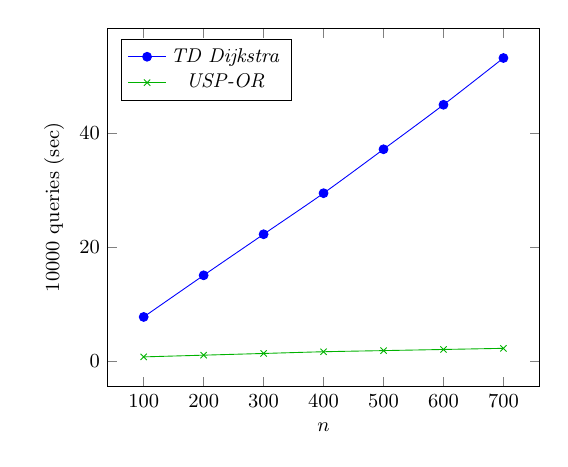 \tikzstyle{textstyle}=[font=\fontsize{9}{9}\selectfont]
\begin{tikzpicture}[textstyle, scale=0.8]
    \begin{axis}[
        xlabel={$n$},
        ylabel={$10000$ queries (sec)},
		legend pos=north west
        ]
        
    \addplot[smooth,mark=*,color=blue] plot coordinates {
		(100,7.7)
		(200,15.0)
		(300,22.2)
		(400,29.4)
		(500,37.1)
		(600,44.9)
		(700,53.1)
    };
    \addlegendentry{\textit{TD Dijkstra}}
    
    \addplot[smooth,mark=x,color=green!70!black] plot coordinates {
		(100,0.7)
		(200,1.0)
		(300,1.3)
		(400,1.6)
		(500,1.8)
		(600,2.0)
		(700,2.2)
    };
    \addlegendentry{\textit{USP-OR}}
    
    \end{axis}
\end{tikzpicture}
